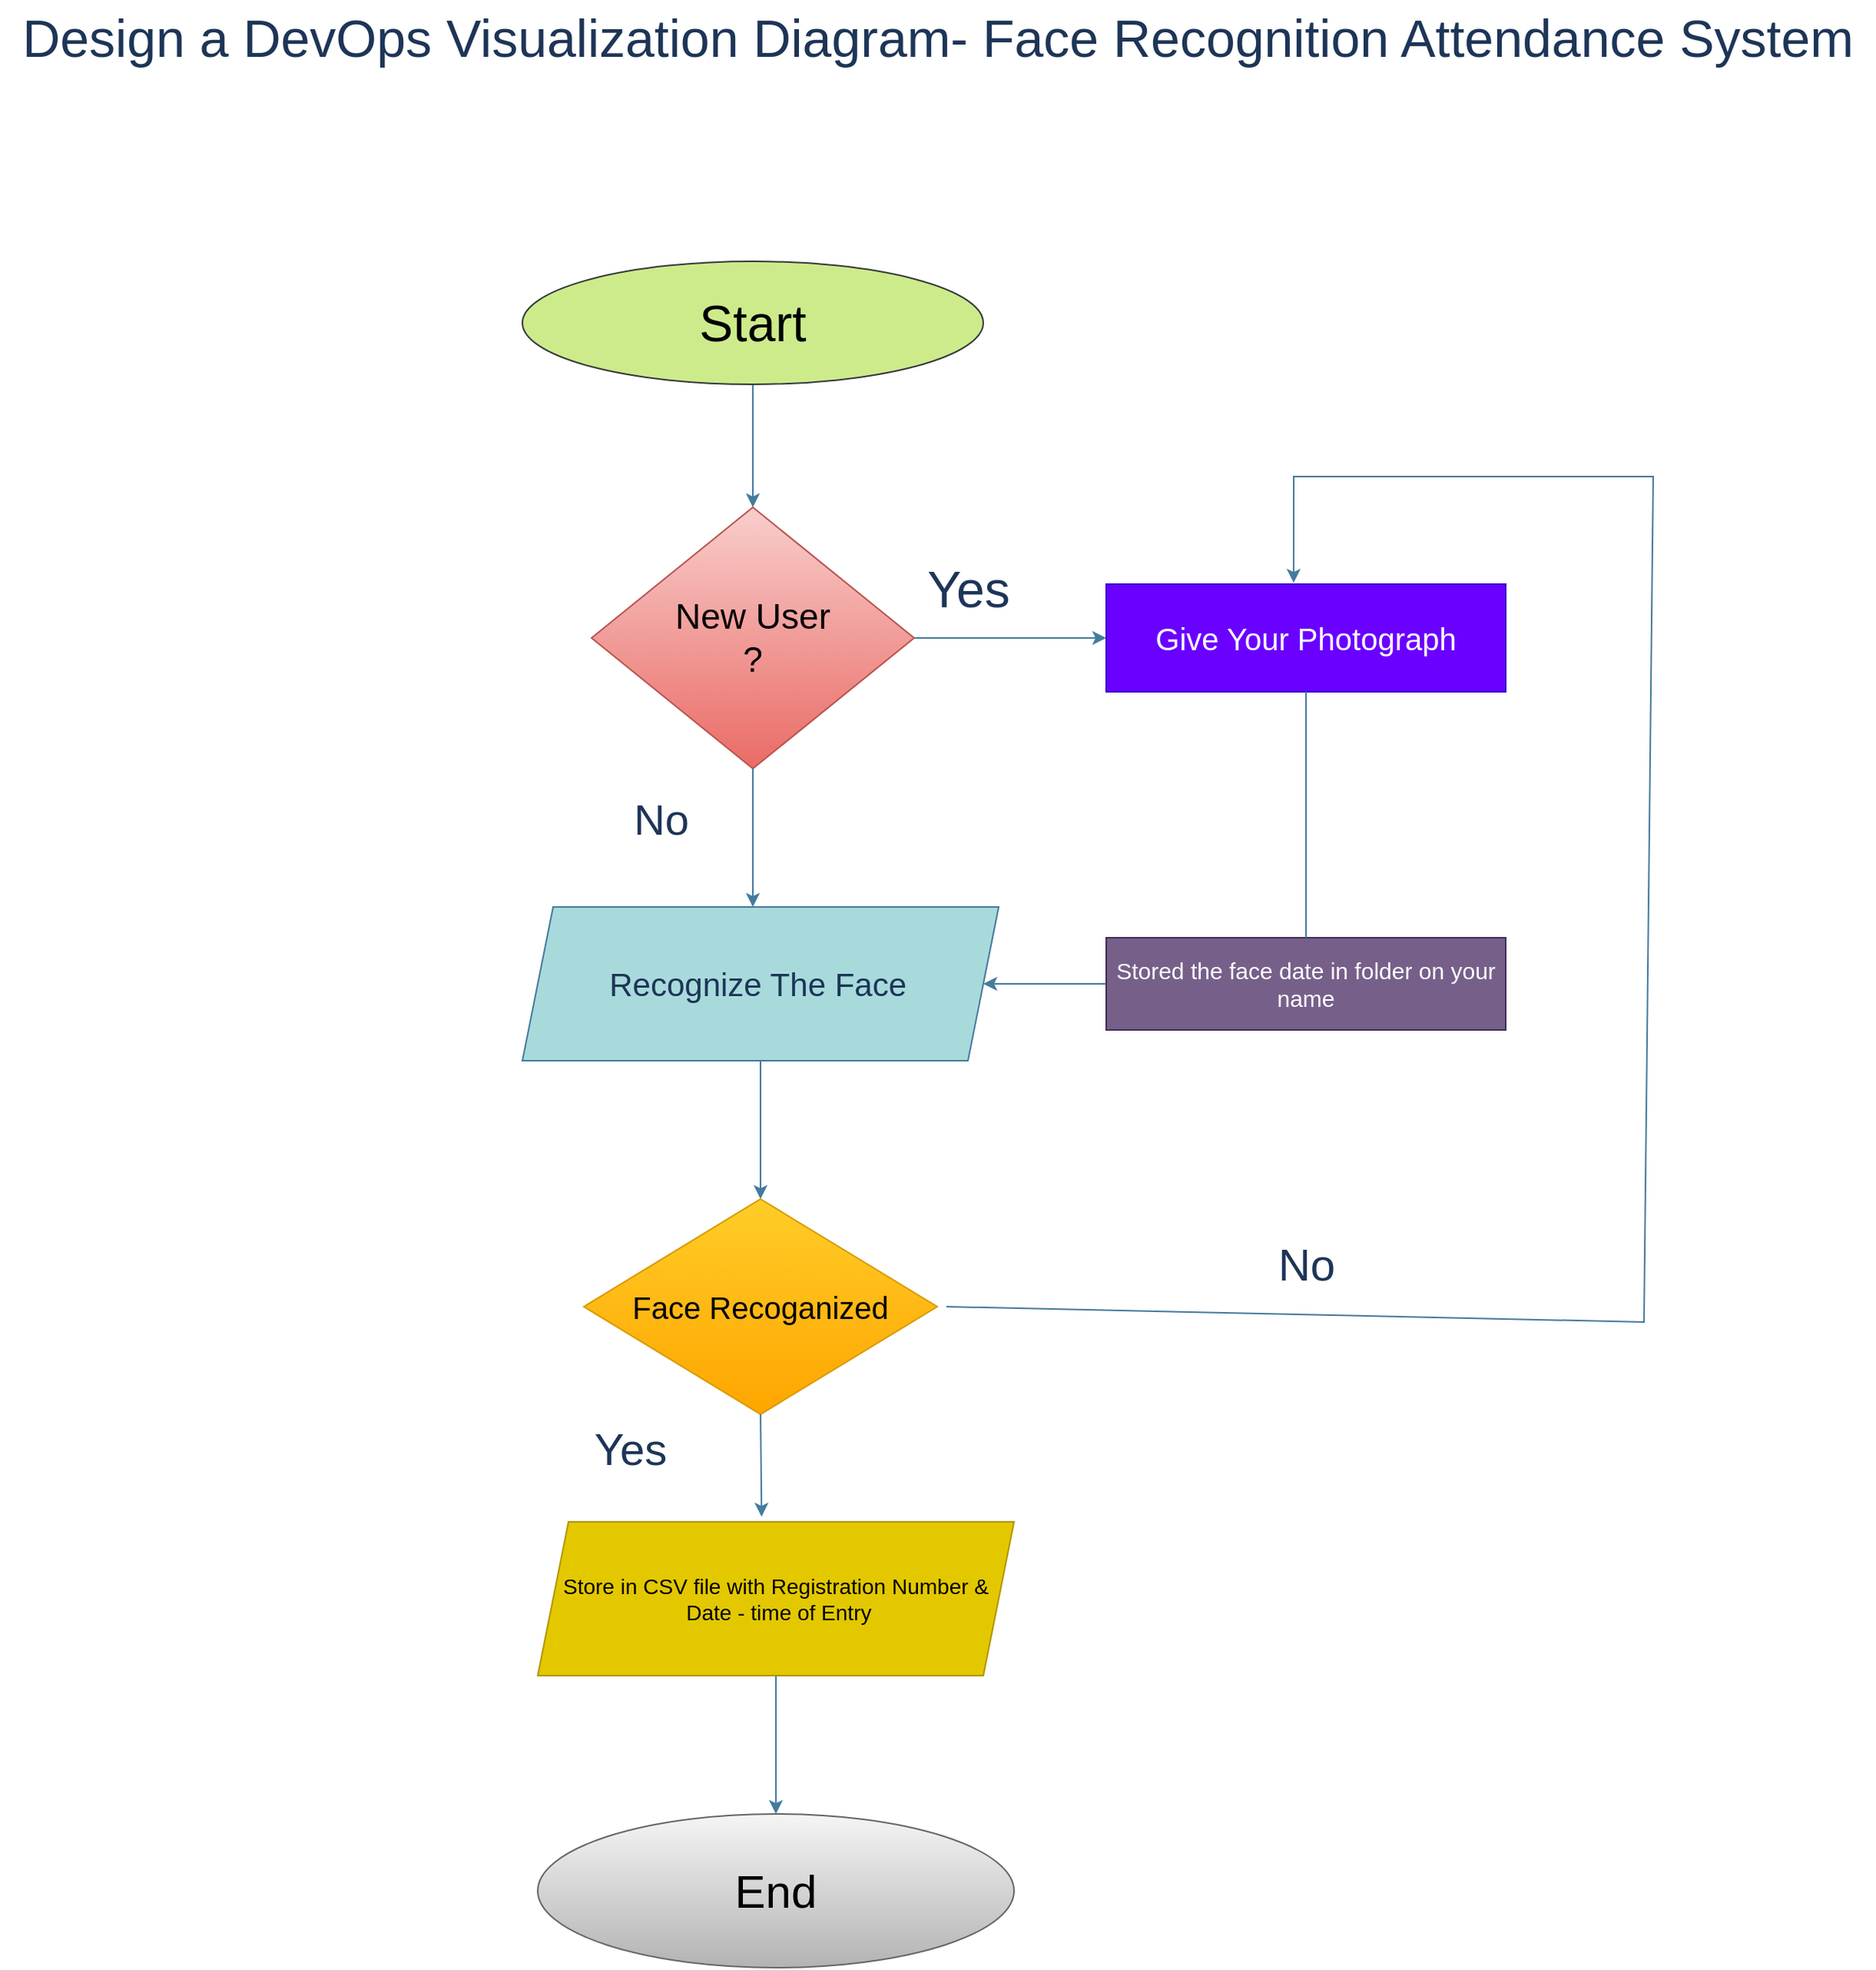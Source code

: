 <mxfile version="28.1.2">
  <diagram name="Page-1" id="XTBlQIf0WOVnlrnQ2ykQ">
    <mxGraphModel dx="2788" dy="2151" grid="1" gridSize="10" guides="1" tooltips="1" connect="1" arrows="1" fold="1" page="1" pageScale="1" pageWidth="850" pageHeight="1100" math="0" shadow="0" adaptiveColors="auto">
      <root>
        <mxCell id="0" />
        <mxCell id="1" parent="0" />
        <mxCell id="WWu3iz0NhHjg2wSY1iC_-39" value="" style="edgeStyle=orthogonalEdgeStyle;rounded=0;orthogonalLoop=1;jettySize=auto;html=1;strokeColor=#457B9D;fontColor=#1D3557;fillColor=#A8DADC;" edge="1" parent="1" source="WWu3iz0NhHjg2wSY1iC_-37" target="WWu3iz0NhHjg2wSY1iC_-38">
          <mxGeometry relative="1" as="geometry" />
        </mxCell>
        <mxCell id="WWu3iz0NhHjg2wSY1iC_-37" value="&lt;font style=&quot;font-size: 33px;&quot;&gt;Start&lt;/font&gt;" style="ellipse;whiteSpace=wrap;html=1;strokeColor=#36393d;fillColor=#cdeb8b;" vertex="1" parent="1">
          <mxGeometry x="50" y="60" width="300" height="80" as="geometry" />
        </mxCell>
        <mxCell id="WWu3iz0NhHjg2wSY1iC_-49" value="" style="edgeStyle=orthogonalEdgeStyle;rounded=0;orthogonalLoop=1;jettySize=auto;html=1;strokeColor=#457B9D;fontColor=#1D3557;fillColor=#A8DADC;" edge="1" parent="1" source="WWu3iz0NhHjg2wSY1iC_-38" target="WWu3iz0NhHjg2wSY1iC_-48">
          <mxGeometry relative="1" as="geometry" />
        </mxCell>
        <mxCell id="WWu3iz0NhHjg2wSY1iC_-38" value="&lt;font style=&quot;font-size: 23px;&quot;&gt;New User&lt;/font&gt;&lt;div&gt;&lt;font style=&quot;font-size: 23px;&quot;&gt;?&lt;/font&gt;&lt;/div&gt;" style="rhombus;whiteSpace=wrap;html=1;fillColor=#f8cecc;strokeColor=#b85450;gradientColor=#ea6b66;" vertex="1" parent="1">
          <mxGeometry x="95" y="220" width="210" height="170" as="geometry" />
        </mxCell>
        <mxCell id="WWu3iz0NhHjg2wSY1iC_-43" value="" style="edgeStyle=orthogonalEdgeStyle;rounded=0;orthogonalLoop=1;jettySize=auto;html=1;strokeColor=#457B9D;fontColor=#1D3557;fillColor=#A8DADC;" edge="1" parent="1" source="WWu3iz0NhHjg2wSY1iC_-40" target="WWu3iz0NhHjg2wSY1iC_-42">
          <mxGeometry relative="1" as="geometry" />
        </mxCell>
        <mxCell id="WWu3iz0NhHjg2wSY1iC_-51" value="" style="edgeStyle=orthogonalEdgeStyle;rounded=0;orthogonalLoop=1;jettySize=auto;html=1;strokeColor=#457B9D;fontColor=#1D3557;fillColor=#A8DADC;exitX=0;exitY=0.5;exitDx=0;exitDy=0;entryX=1;entryY=0.5;entryDx=0;entryDy=0;" edge="1" parent="1" source="WWu3iz0NhHjg2wSY1iC_-50" target="WWu3iz0NhHjg2wSY1iC_-40">
          <mxGeometry relative="1" as="geometry">
            <mxPoint x="410" y="610" as="targetPoint" />
          </mxGeometry>
        </mxCell>
        <mxCell id="WWu3iz0NhHjg2wSY1iC_-40" value="&lt;font style=&quot;font-size: 21px;&quot;&gt;Recognize The Face&lt;/font&gt;&amp;nbsp;" style="shape=parallelogram;perimeter=parallelogramPerimeter;whiteSpace=wrap;html=1;fixedSize=1;strokeColor=#457B9D;fontColor=#1D3557;fillColor=#A8DADC;" vertex="1" parent="1">
          <mxGeometry x="50" y="480" width="310" height="100" as="geometry" />
        </mxCell>
        <mxCell id="WWu3iz0NhHjg2wSY1iC_-41" value="" style="endArrow=classic;html=1;rounded=0;strokeColor=#457B9D;fontColor=#1D3557;fillColor=#A8DADC;exitX=0.5;exitY=1;exitDx=0;exitDy=0;" edge="1" parent="1" source="WWu3iz0NhHjg2wSY1iC_-38">
          <mxGeometry width="50" height="50" relative="1" as="geometry">
            <mxPoint x="480" y="500" as="sourcePoint" />
            <mxPoint x="200" y="480" as="targetPoint" />
            <Array as="points" />
          </mxGeometry>
        </mxCell>
        <mxCell id="WWu3iz0NhHjg2wSY1iC_-42" value="&lt;font style=&quot;font-size: 20px;&quot;&gt;Face Recoganized&lt;/font&gt;" style="rhombus;whiteSpace=wrap;html=1;fillColor=#ffcd28;strokeColor=#d79b00;gradientColor=#ffa500;" vertex="1" parent="1">
          <mxGeometry x="90" y="670" width="230" height="140" as="geometry" />
        </mxCell>
        <mxCell id="WWu3iz0NhHjg2wSY1iC_-46" value="" style="edgeStyle=orthogonalEdgeStyle;rounded=0;orthogonalLoop=1;jettySize=auto;html=1;strokeColor=#457B9D;fontColor=#1D3557;fillColor=#A8DADC;" edge="1" parent="1" source="WWu3iz0NhHjg2wSY1iC_-44" target="WWu3iz0NhHjg2wSY1iC_-45">
          <mxGeometry relative="1" as="geometry" />
        </mxCell>
        <mxCell id="WWu3iz0NhHjg2wSY1iC_-44" value="&lt;font style=&quot;font-size: 14px;&quot;&gt;Store in CSV file with Registration Number &amp;amp;&lt;/font&gt;&lt;div&gt;&lt;font style=&quot;font-size: 14px;&quot;&gt;&amp;nbsp;Date - time of Entry&lt;/font&gt;&lt;/div&gt;" style="shape=parallelogram;perimeter=parallelogramPerimeter;whiteSpace=wrap;html=1;fixedSize=1;strokeColor=#B09500;fontColor=#000000;fillColor=#e3c800;" vertex="1" parent="1">
          <mxGeometry x="60" y="880" width="310" height="100" as="geometry" />
        </mxCell>
        <mxCell id="WWu3iz0NhHjg2wSY1iC_-45" value="&lt;font style=&quot;font-size: 30px;&quot;&gt;End&lt;/font&gt;" style="ellipse;whiteSpace=wrap;html=1;fillColor=#f5f5f5;strokeColor=#666666;gradientColor=#b3b3b3;" vertex="1" parent="1">
          <mxGeometry x="60" y="1070" width="310" height="100" as="geometry" />
        </mxCell>
        <mxCell id="WWu3iz0NhHjg2wSY1iC_-47" value="" style="endArrow=classic;html=1;rounded=0;strokeColor=#457B9D;fontColor=#1D3557;fillColor=#A8DADC;exitX=0.5;exitY=1;exitDx=0;exitDy=0;entryX=0.47;entryY=-0.034;entryDx=0;entryDy=0;entryPerimeter=0;" edge="1" parent="1" source="WWu3iz0NhHjg2wSY1iC_-42" target="WWu3iz0NhHjg2wSY1iC_-44">
          <mxGeometry width="50" height="50" relative="1" as="geometry">
            <mxPoint x="480" y="680" as="sourcePoint" />
            <mxPoint x="530" y="630" as="targetPoint" />
          </mxGeometry>
        </mxCell>
        <mxCell id="WWu3iz0NhHjg2wSY1iC_-48" value="&lt;font style=&quot;font-size: 20px;&quot;&gt;Give Your Photograph&lt;/font&gt;" style="whiteSpace=wrap;html=1;fillColor=#6a00ff;strokeColor=#3700CC;fontColor=#ffffff;" vertex="1" parent="1">
          <mxGeometry x="430" y="270" width="260" height="70" as="geometry" />
        </mxCell>
        <mxCell id="WWu3iz0NhHjg2wSY1iC_-50" value="&lt;font style=&quot;font-size: 15px;&quot;&gt;Stored the face date in folder on your name&lt;/font&gt;" style="whiteSpace=wrap;html=1;fillColor=#76608a;strokeColor=#432D57;fontColor=#ffffff;" vertex="1" parent="1">
          <mxGeometry x="430" y="500" width="260" height="60" as="geometry" />
        </mxCell>
        <mxCell id="WWu3iz0NhHjg2wSY1iC_-52" value="" style="endArrow=classic;html=1;rounded=0;strokeColor=#457B9D;fontColor=#1D3557;fillColor=#A8DADC;exitX=1;exitY=0.5;exitDx=0;exitDy=0;entryX=0.446;entryY=-0.013;entryDx=0;entryDy=0;entryPerimeter=0;" edge="1" parent="1">
          <mxGeometry width="50" height="50" relative="1" as="geometry">
            <mxPoint x="326.0" y="740" as="sourcePoint" />
            <mxPoint x="551.96" y="269.09" as="targetPoint" />
            <Array as="points">
              <mxPoint x="780" y="750" />
              <mxPoint x="786" y="200" />
              <mxPoint x="552" y="200" />
            </Array>
          </mxGeometry>
        </mxCell>
        <mxCell id="WWu3iz0NhHjg2wSY1iC_-53" value="" style="endArrow=none;html=1;rounded=0;strokeColor=#457B9D;fontColor=#1D3557;fillColor=#A8DADC;exitX=0.5;exitY=0;exitDx=0;exitDy=0;entryX=0.5;entryY=1;entryDx=0;entryDy=0;" edge="1" parent="1" source="WWu3iz0NhHjg2wSY1iC_-50" target="WWu3iz0NhHjg2wSY1iC_-48">
          <mxGeometry width="50" height="50" relative="1" as="geometry">
            <mxPoint x="240" y="370" as="sourcePoint" />
            <mxPoint x="290" y="320" as="targetPoint" />
          </mxGeometry>
        </mxCell>
        <mxCell id="WWu3iz0NhHjg2wSY1iC_-55" value="&lt;font style=&quot;font-size: 29px;&quot;&gt;No&lt;/font&gt;" style="text;html=1;align=center;verticalAlign=middle;resizable=0;points=[];autosize=1;strokeColor=none;fillColor=none;fontColor=#1D3557;" vertex="1" parent="1">
          <mxGeometry x="530" y="688" width="60" height="50" as="geometry" />
        </mxCell>
        <mxCell id="WWu3iz0NhHjg2wSY1iC_-56" value="&lt;font style=&quot;font-size: 33px;&quot;&gt;Yes&lt;/font&gt;" style="text;html=1;align=center;verticalAlign=middle;resizable=0;points=[];autosize=1;strokeColor=none;fillColor=none;fontColor=#1D3557;" vertex="1" parent="1">
          <mxGeometry x="300" y="248" width="80" height="50" as="geometry" />
        </mxCell>
        <mxCell id="WWu3iz0NhHjg2wSY1iC_-57" value="&lt;font style=&quot;font-size: 28px;&quot;&gt;No&lt;/font&gt;" style="text;html=1;align=center;verticalAlign=middle;resizable=0;points=[];autosize=1;strokeColor=none;fillColor=none;fontColor=#1D3557;" vertex="1" parent="1">
          <mxGeometry x="110" y="398" width="60" height="50" as="geometry" />
        </mxCell>
        <mxCell id="WWu3iz0NhHjg2wSY1iC_-58" value="&lt;font style=&quot;font-size: 29px;&quot;&gt;Yes&lt;/font&gt;" style="text;html=1;align=center;verticalAlign=middle;resizable=0;points=[];autosize=1;strokeColor=none;fillColor=none;fontColor=#1D3557;" vertex="1" parent="1">
          <mxGeometry x="85" y="808" width="70" height="50" as="geometry" />
        </mxCell>
        <mxCell id="WWu3iz0NhHjg2wSY1iC_-59" value="&lt;font style=&quot;font-size: 34px;&quot;&gt;Design a DevOps Visualization Diagram- Face Recognition Attendance System&lt;/font&gt;" style="text;html=1;align=center;verticalAlign=middle;resizable=0;points=[];autosize=1;strokeColor=none;fillColor=none;fontColor=#1D3557;" vertex="1" parent="1">
          <mxGeometry x="-290" y="-110" width="1220" height="50" as="geometry" />
        </mxCell>
      </root>
    </mxGraphModel>
  </diagram>
</mxfile>
